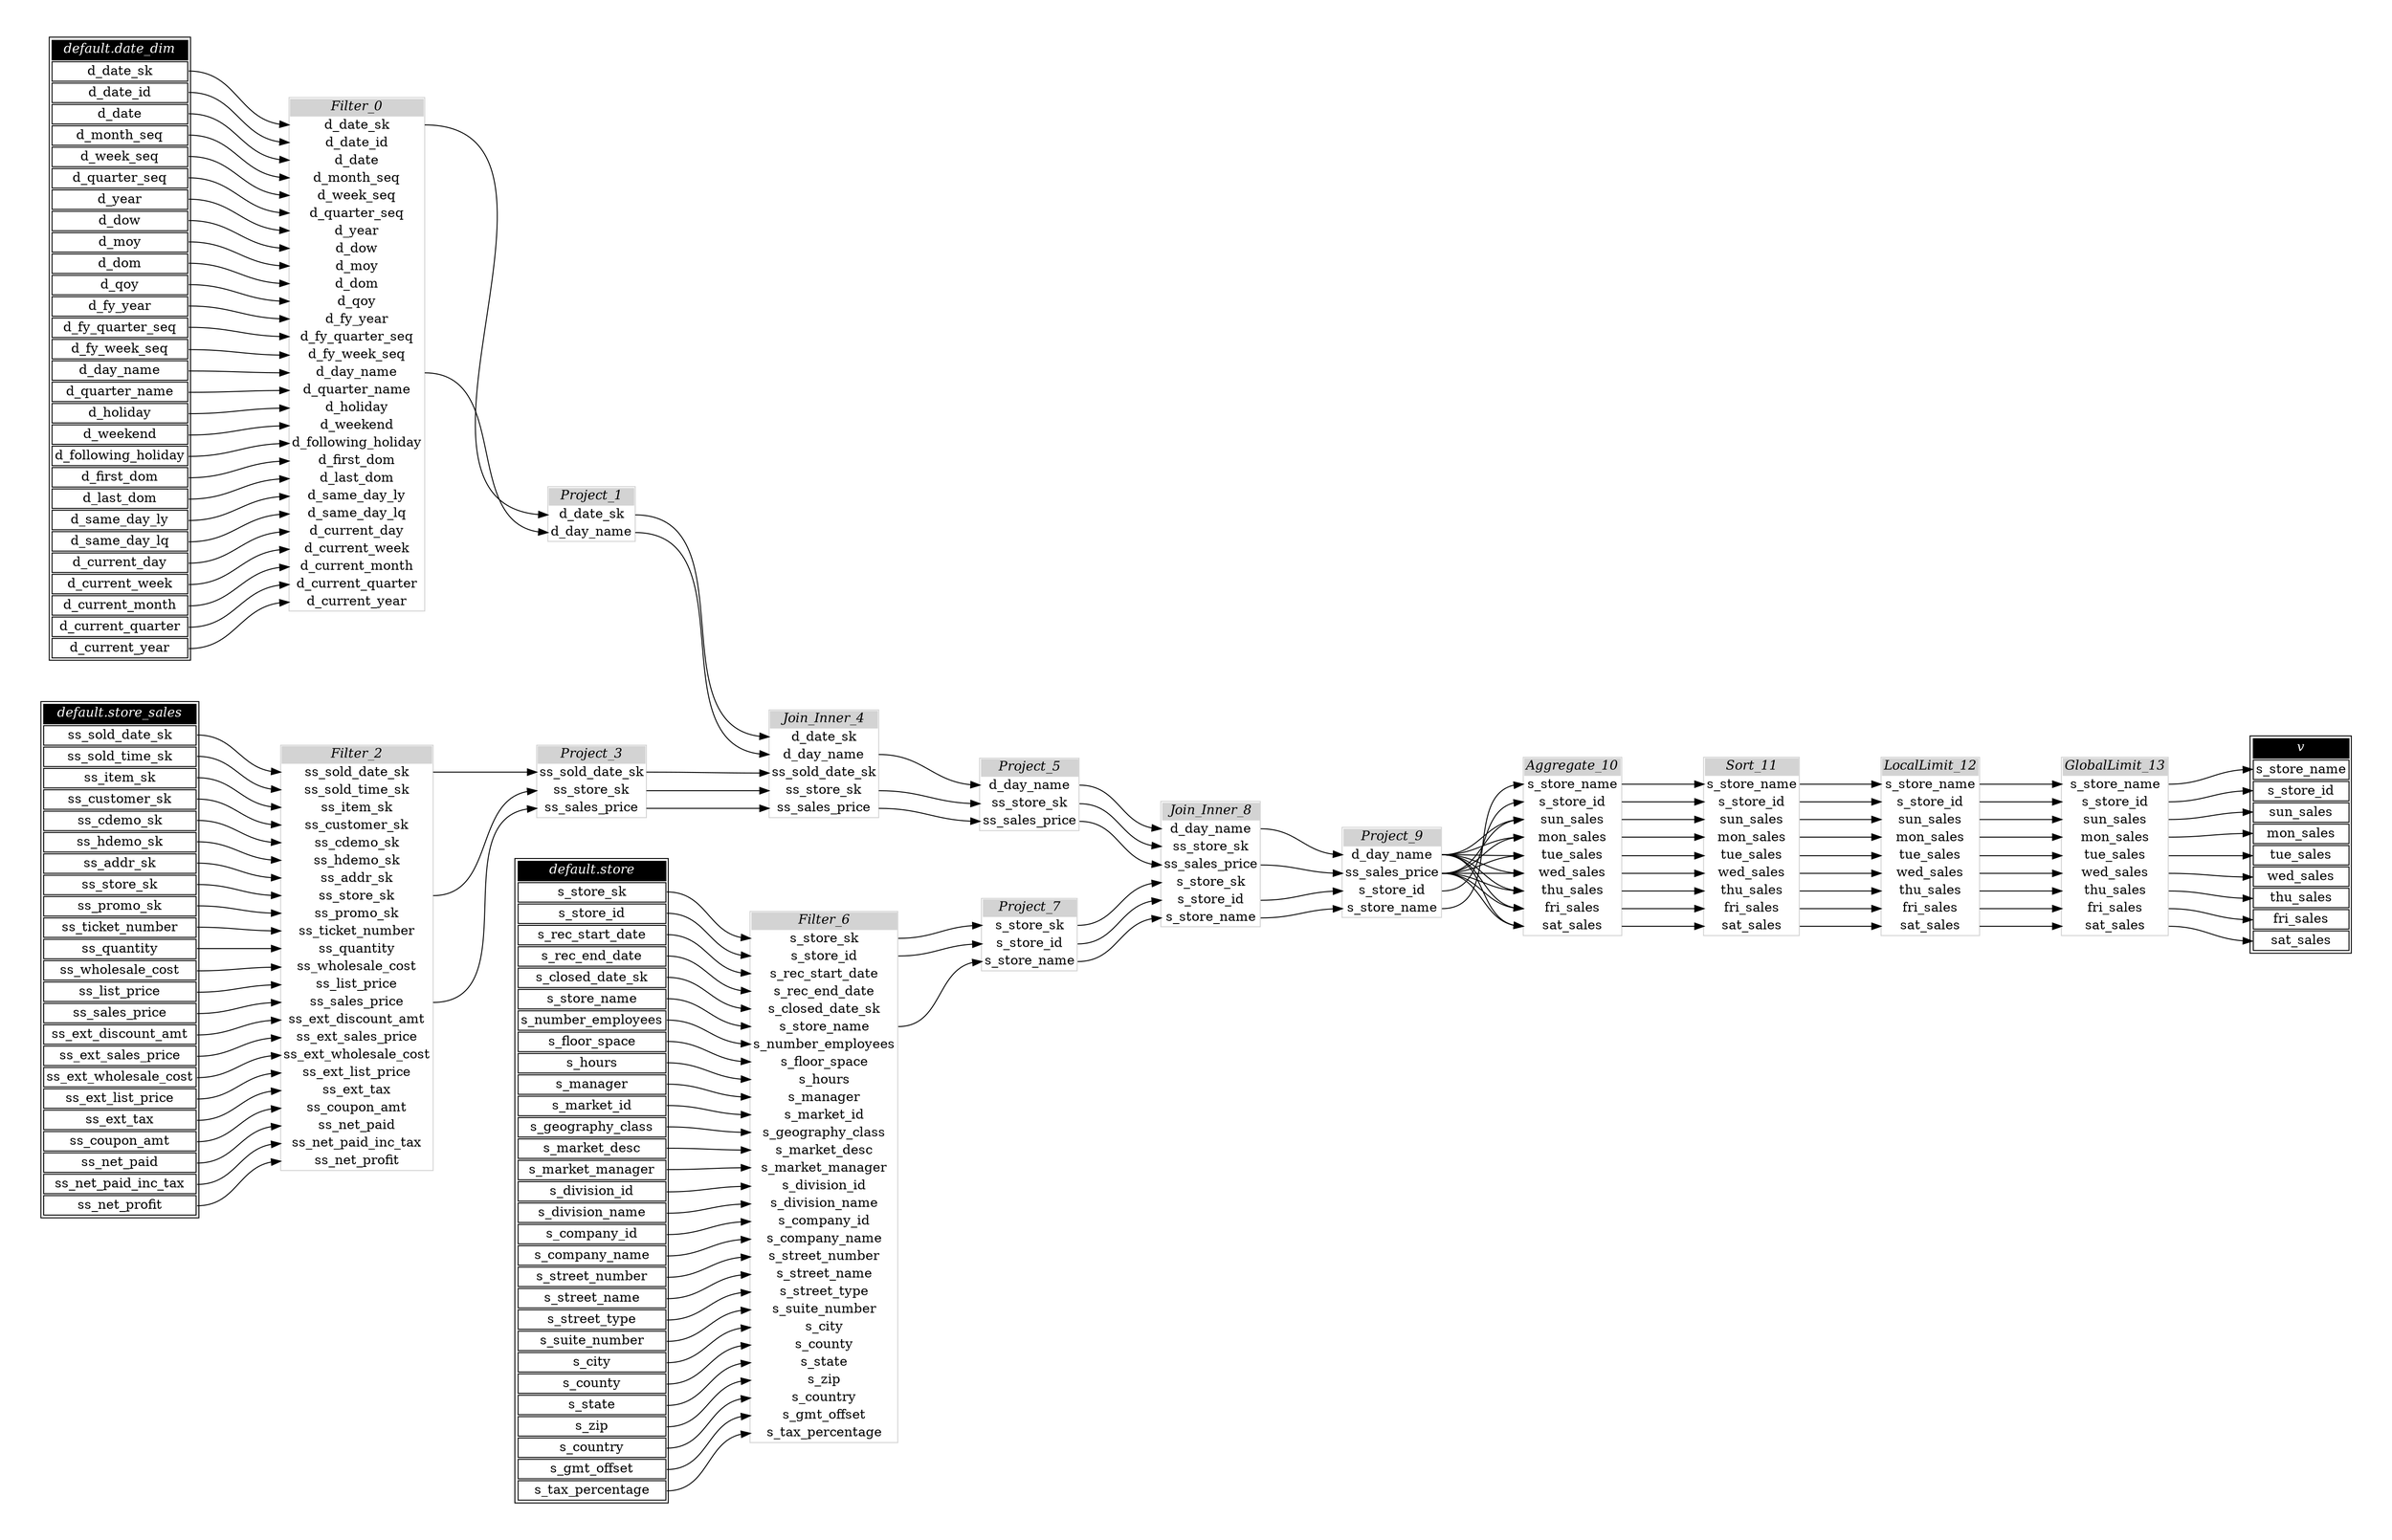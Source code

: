 // Automatically generated by TPCDSFlowTestSuite


digraph {
  graph [pad="0.5" nodesep="0.5" ranksep="1" fontname="Helvetica" rankdir=LR];
  node [shape=plaintext]

  
"Aggregate_10" [label=<
<table color="lightgray" border="1" cellborder="0" cellspacing="0">
  <tr><td bgcolor="lightgray" port="nodeName"><i>Aggregate_10</i></td></tr>
  <tr><td port="0">s_store_name</td></tr>
<tr><td port="1">s_store_id</td></tr>
<tr><td port="2">sun_sales</td></tr>
<tr><td port="3">mon_sales</td></tr>
<tr><td port="4">tue_sales</td></tr>
<tr><td port="5">wed_sales</td></tr>
<tr><td port="6">thu_sales</td></tr>
<tr><td port="7">fri_sales</td></tr>
<tr><td port="8">sat_sales</td></tr>
</table>>];
     

"Filter_0" [label=<
<table color="lightgray" border="1" cellborder="0" cellspacing="0">
  <tr><td bgcolor="lightgray" port="nodeName"><i>Filter_0</i></td></tr>
  <tr><td port="0">d_date_sk</td></tr>
<tr><td port="1">d_date_id</td></tr>
<tr><td port="2">d_date</td></tr>
<tr><td port="3">d_month_seq</td></tr>
<tr><td port="4">d_week_seq</td></tr>
<tr><td port="5">d_quarter_seq</td></tr>
<tr><td port="6">d_year</td></tr>
<tr><td port="7">d_dow</td></tr>
<tr><td port="8">d_moy</td></tr>
<tr><td port="9">d_dom</td></tr>
<tr><td port="10">d_qoy</td></tr>
<tr><td port="11">d_fy_year</td></tr>
<tr><td port="12">d_fy_quarter_seq</td></tr>
<tr><td port="13">d_fy_week_seq</td></tr>
<tr><td port="14">d_day_name</td></tr>
<tr><td port="15">d_quarter_name</td></tr>
<tr><td port="16">d_holiday</td></tr>
<tr><td port="17">d_weekend</td></tr>
<tr><td port="18">d_following_holiday</td></tr>
<tr><td port="19">d_first_dom</td></tr>
<tr><td port="20">d_last_dom</td></tr>
<tr><td port="21">d_same_day_ly</td></tr>
<tr><td port="22">d_same_day_lq</td></tr>
<tr><td port="23">d_current_day</td></tr>
<tr><td port="24">d_current_week</td></tr>
<tr><td port="25">d_current_month</td></tr>
<tr><td port="26">d_current_quarter</td></tr>
<tr><td port="27">d_current_year</td></tr>
</table>>];
     

"Filter_2" [label=<
<table color="lightgray" border="1" cellborder="0" cellspacing="0">
  <tr><td bgcolor="lightgray" port="nodeName"><i>Filter_2</i></td></tr>
  <tr><td port="0">ss_sold_date_sk</td></tr>
<tr><td port="1">ss_sold_time_sk</td></tr>
<tr><td port="2">ss_item_sk</td></tr>
<tr><td port="3">ss_customer_sk</td></tr>
<tr><td port="4">ss_cdemo_sk</td></tr>
<tr><td port="5">ss_hdemo_sk</td></tr>
<tr><td port="6">ss_addr_sk</td></tr>
<tr><td port="7">ss_store_sk</td></tr>
<tr><td port="8">ss_promo_sk</td></tr>
<tr><td port="9">ss_ticket_number</td></tr>
<tr><td port="10">ss_quantity</td></tr>
<tr><td port="11">ss_wholesale_cost</td></tr>
<tr><td port="12">ss_list_price</td></tr>
<tr><td port="13">ss_sales_price</td></tr>
<tr><td port="14">ss_ext_discount_amt</td></tr>
<tr><td port="15">ss_ext_sales_price</td></tr>
<tr><td port="16">ss_ext_wholesale_cost</td></tr>
<tr><td port="17">ss_ext_list_price</td></tr>
<tr><td port="18">ss_ext_tax</td></tr>
<tr><td port="19">ss_coupon_amt</td></tr>
<tr><td port="20">ss_net_paid</td></tr>
<tr><td port="21">ss_net_paid_inc_tax</td></tr>
<tr><td port="22">ss_net_profit</td></tr>
</table>>];
     

"Filter_6" [label=<
<table color="lightgray" border="1" cellborder="0" cellspacing="0">
  <tr><td bgcolor="lightgray" port="nodeName"><i>Filter_6</i></td></tr>
  <tr><td port="0">s_store_sk</td></tr>
<tr><td port="1">s_store_id</td></tr>
<tr><td port="2">s_rec_start_date</td></tr>
<tr><td port="3">s_rec_end_date</td></tr>
<tr><td port="4">s_closed_date_sk</td></tr>
<tr><td port="5">s_store_name</td></tr>
<tr><td port="6">s_number_employees</td></tr>
<tr><td port="7">s_floor_space</td></tr>
<tr><td port="8">s_hours</td></tr>
<tr><td port="9">s_manager</td></tr>
<tr><td port="10">s_market_id</td></tr>
<tr><td port="11">s_geography_class</td></tr>
<tr><td port="12">s_market_desc</td></tr>
<tr><td port="13">s_market_manager</td></tr>
<tr><td port="14">s_division_id</td></tr>
<tr><td port="15">s_division_name</td></tr>
<tr><td port="16">s_company_id</td></tr>
<tr><td port="17">s_company_name</td></tr>
<tr><td port="18">s_street_number</td></tr>
<tr><td port="19">s_street_name</td></tr>
<tr><td port="20">s_street_type</td></tr>
<tr><td port="21">s_suite_number</td></tr>
<tr><td port="22">s_city</td></tr>
<tr><td port="23">s_county</td></tr>
<tr><td port="24">s_state</td></tr>
<tr><td port="25">s_zip</td></tr>
<tr><td port="26">s_country</td></tr>
<tr><td port="27">s_gmt_offset</td></tr>
<tr><td port="28">s_tax_percentage</td></tr>
</table>>];
     

"GlobalLimit_13" [label=<
<table color="lightgray" border="1" cellborder="0" cellspacing="0">
  <tr><td bgcolor="lightgray" port="nodeName"><i>GlobalLimit_13</i></td></tr>
  <tr><td port="0">s_store_name</td></tr>
<tr><td port="1">s_store_id</td></tr>
<tr><td port="2">sun_sales</td></tr>
<tr><td port="3">mon_sales</td></tr>
<tr><td port="4">tue_sales</td></tr>
<tr><td port="5">wed_sales</td></tr>
<tr><td port="6">thu_sales</td></tr>
<tr><td port="7">fri_sales</td></tr>
<tr><td port="8">sat_sales</td></tr>
</table>>];
     

"Join_Inner_4" [label=<
<table color="lightgray" border="1" cellborder="0" cellspacing="0">
  <tr><td bgcolor="lightgray" port="nodeName"><i>Join_Inner_4</i></td></tr>
  <tr><td port="0">d_date_sk</td></tr>
<tr><td port="1">d_day_name</td></tr>
<tr><td port="2">ss_sold_date_sk</td></tr>
<tr><td port="3">ss_store_sk</td></tr>
<tr><td port="4">ss_sales_price</td></tr>
</table>>];
     

"Join_Inner_8" [label=<
<table color="lightgray" border="1" cellborder="0" cellspacing="0">
  <tr><td bgcolor="lightgray" port="nodeName"><i>Join_Inner_8</i></td></tr>
  <tr><td port="0">d_day_name</td></tr>
<tr><td port="1">ss_store_sk</td></tr>
<tr><td port="2">ss_sales_price</td></tr>
<tr><td port="3">s_store_sk</td></tr>
<tr><td port="4">s_store_id</td></tr>
<tr><td port="5">s_store_name</td></tr>
</table>>];
     

"LocalLimit_12" [label=<
<table color="lightgray" border="1" cellborder="0" cellspacing="0">
  <tr><td bgcolor="lightgray" port="nodeName"><i>LocalLimit_12</i></td></tr>
  <tr><td port="0">s_store_name</td></tr>
<tr><td port="1">s_store_id</td></tr>
<tr><td port="2">sun_sales</td></tr>
<tr><td port="3">mon_sales</td></tr>
<tr><td port="4">tue_sales</td></tr>
<tr><td port="5">wed_sales</td></tr>
<tr><td port="6">thu_sales</td></tr>
<tr><td port="7">fri_sales</td></tr>
<tr><td port="8">sat_sales</td></tr>
</table>>];
     

"Project_1" [label=<
<table color="lightgray" border="1" cellborder="0" cellspacing="0">
  <tr><td bgcolor="lightgray" port="nodeName"><i>Project_1</i></td></tr>
  <tr><td port="0">d_date_sk</td></tr>
<tr><td port="1">d_day_name</td></tr>
</table>>];
     

"Project_3" [label=<
<table color="lightgray" border="1" cellborder="0" cellspacing="0">
  <tr><td bgcolor="lightgray" port="nodeName"><i>Project_3</i></td></tr>
  <tr><td port="0">ss_sold_date_sk</td></tr>
<tr><td port="1">ss_store_sk</td></tr>
<tr><td port="2">ss_sales_price</td></tr>
</table>>];
     

"Project_5" [label=<
<table color="lightgray" border="1" cellborder="0" cellspacing="0">
  <tr><td bgcolor="lightgray" port="nodeName"><i>Project_5</i></td></tr>
  <tr><td port="0">d_day_name</td></tr>
<tr><td port="1">ss_store_sk</td></tr>
<tr><td port="2">ss_sales_price</td></tr>
</table>>];
     

"Project_7" [label=<
<table color="lightgray" border="1" cellborder="0" cellspacing="0">
  <tr><td bgcolor="lightgray" port="nodeName"><i>Project_7</i></td></tr>
  <tr><td port="0">s_store_sk</td></tr>
<tr><td port="1">s_store_id</td></tr>
<tr><td port="2">s_store_name</td></tr>
</table>>];
     

"Project_9" [label=<
<table color="lightgray" border="1" cellborder="0" cellspacing="0">
  <tr><td bgcolor="lightgray" port="nodeName"><i>Project_9</i></td></tr>
  <tr><td port="0">d_day_name</td></tr>
<tr><td port="1">ss_sales_price</td></tr>
<tr><td port="2">s_store_id</td></tr>
<tr><td port="3">s_store_name</td></tr>
</table>>];
     

"Sort_11" [label=<
<table color="lightgray" border="1" cellborder="0" cellspacing="0">
  <tr><td bgcolor="lightgray" port="nodeName"><i>Sort_11</i></td></tr>
  <tr><td port="0">s_store_name</td></tr>
<tr><td port="1">s_store_id</td></tr>
<tr><td port="2">sun_sales</td></tr>
<tr><td port="3">mon_sales</td></tr>
<tr><td port="4">tue_sales</td></tr>
<tr><td port="5">wed_sales</td></tr>
<tr><td port="6">thu_sales</td></tr>
<tr><td port="7">fri_sales</td></tr>
<tr><td port="8">sat_sales</td></tr>
</table>>];
     

"default.date_dim" [color="black" label=<
<table>
  <tr><td bgcolor="black" port="nodeName"><i><font color="white">default.date_dim</font></i></td></tr>
  <tr><td port="0">d_date_sk</td></tr>
<tr><td port="1">d_date_id</td></tr>
<tr><td port="2">d_date</td></tr>
<tr><td port="3">d_month_seq</td></tr>
<tr><td port="4">d_week_seq</td></tr>
<tr><td port="5">d_quarter_seq</td></tr>
<tr><td port="6">d_year</td></tr>
<tr><td port="7">d_dow</td></tr>
<tr><td port="8">d_moy</td></tr>
<tr><td port="9">d_dom</td></tr>
<tr><td port="10">d_qoy</td></tr>
<tr><td port="11">d_fy_year</td></tr>
<tr><td port="12">d_fy_quarter_seq</td></tr>
<tr><td port="13">d_fy_week_seq</td></tr>
<tr><td port="14">d_day_name</td></tr>
<tr><td port="15">d_quarter_name</td></tr>
<tr><td port="16">d_holiday</td></tr>
<tr><td port="17">d_weekend</td></tr>
<tr><td port="18">d_following_holiday</td></tr>
<tr><td port="19">d_first_dom</td></tr>
<tr><td port="20">d_last_dom</td></tr>
<tr><td port="21">d_same_day_ly</td></tr>
<tr><td port="22">d_same_day_lq</td></tr>
<tr><td port="23">d_current_day</td></tr>
<tr><td port="24">d_current_week</td></tr>
<tr><td port="25">d_current_month</td></tr>
<tr><td port="26">d_current_quarter</td></tr>
<tr><td port="27">d_current_year</td></tr>
</table>>];
     

"default.store" [color="black" label=<
<table>
  <tr><td bgcolor="black" port="nodeName"><i><font color="white">default.store</font></i></td></tr>
  <tr><td port="0">s_store_sk</td></tr>
<tr><td port="1">s_store_id</td></tr>
<tr><td port="2">s_rec_start_date</td></tr>
<tr><td port="3">s_rec_end_date</td></tr>
<tr><td port="4">s_closed_date_sk</td></tr>
<tr><td port="5">s_store_name</td></tr>
<tr><td port="6">s_number_employees</td></tr>
<tr><td port="7">s_floor_space</td></tr>
<tr><td port="8">s_hours</td></tr>
<tr><td port="9">s_manager</td></tr>
<tr><td port="10">s_market_id</td></tr>
<tr><td port="11">s_geography_class</td></tr>
<tr><td port="12">s_market_desc</td></tr>
<tr><td port="13">s_market_manager</td></tr>
<tr><td port="14">s_division_id</td></tr>
<tr><td port="15">s_division_name</td></tr>
<tr><td port="16">s_company_id</td></tr>
<tr><td port="17">s_company_name</td></tr>
<tr><td port="18">s_street_number</td></tr>
<tr><td port="19">s_street_name</td></tr>
<tr><td port="20">s_street_type</td></tr>
<tr><td port="21">s_suite_number</td></tr>
<tr><td port="22">s_city</td></tr>
<tr><td port="23">s_county</td></tr>
<tr><td port="24">s_state</td></tr>
<tr><td port="25">s_zip</td></tr>
<tr><td port="26">s_country</td></tr>
<tr><td port="27">s_gmt_offset</td></tr>
<tr><td port="28">s_tax_percentage</td></tr>
</table>>];
     

"default.store_sales" [color="black" label=<
<table>
  <tr><td bgcolor="black" port="nodeName"><i><font color="white">default.store_sales</font></i></td></tr>
  <tr><td port="0">ss_sold_date_sk</td></tr>
<tr><td port="1">ss_sold_time_sk</td></tr>
<tr><td port="2">ss_item_sk</td></tr>
<tr><td port="3">ss_customer_sk</td></tr>
<tr><td port="4">ss_cdemo_sk</td></tr>
<tr><td port="5">ss_hdemo_sk</td></tr>
<tr><td port="6">ss_addr_sk</td></tr>
<tr><td port="7">ss_store_sk</td></tr>
<tr><td port="8">ss_promo_sk</td></tr>
<tr><td port="9">ss_ticket_number</td></tr>
<tr><td port="10">ss_quantity</td></tr>
<tr><td port="11">ss_wholesale_cost</td></tr>
<tr><td port="12">ss_list_price</td></tr>
<tr><td port="13">ss_sales_price</td></tr>
<tr><td port="14">ss_ext_discount_amt</td></tr>
<tr><td port="15">ss_ext_sales_price</td></tr>
<tr><td port="16">ss_ext_wholesale_cost</td></tr>
<tr><td port="17">ss_ext_list_price</td></tr>
<tr><td port="18">ss_ext_tax</td></tr>
<tr><td port="19">ss_coupon_amt</td></tr>
<tr><td port="20">ss_net_paid</td></tr>
<tr><td port="21">ss_net_paid_inc_tax</td></tr>
<tr><td port="22">ss_net_profit</td></tr>
</table>>];
     

"v" [color="black" label=<
<table>
  <tr><td bgcolor="black" port="nodeName"><i><font color="white">v</font></i></td></tr>
  <tr><td port="0">s_store_name</td></tr>
<tr><td port="1">s_store_id</td></tr>
<tr><td port="2">sun_sales</td></tr>
<tr><td port="3">mon_sales</td></tr>
<tr><td port="4">tue_sales</td></tr>
<tr><td port="5">wed_sales</td></tr>
<tr><td port="6">thu_sales</td></tr>
<tr><td port="7">fri_sales</td></tr>
<tr><td port="8">sat_sales</td></tr>
</table>>];
     
  "Aggregate_10":0 -> "Sort_11":0;
"Aggregate_10":1 -> "Sort_11":1;
"Aggregate_10":2 -> "Sort_11":2;
"Aggregate_10":3 -> "Sort_11":3;
"Aggregate_10":4 -> "Sort_11":4;
"Aggregate_10":5 -> "Sort_11":5;
"Aggregate_10":6 -> "Sort_11":6;
"Aggregate_10":7 -> "Sort_11":7;
"Aggregate_10":8 -> "Sort_11":8;
"Filter_0":0 -> "Project_1":0;
"Filter_0":14 -> "Project_1":1;
"Filter_2":0 -> "Project_3":0;
"Filter_2":13 -> "Project_3":2;
"Filter_2":7 -> "Project_3":1;
"Filter_6":0 -> "Project_7":0;
"Filter_6":1 -> "Project_7":1;
"Filter_6":5 -> "Project_7":2;
"GlobalLimit_13":0 -> "v":0;
"GlobalLimit_13":1 -> "v":1;
"GlobalLimit_13":2 -> "v":2;
"GlobalLimit_13":3 -> "v":3;
"GlobalLimit_13":4 -> "v":4;
"GlobalLimit_13":5 -> "v":5;
"GlobalLimit_13":6 -> "v":6;
"GlobalLimit_13":7 -> "v":7;
"GlobalLimit_13":8 -> "v":8;
"Join_Inner_4":1 -> "Project_5":0;
"Join_Inner_4":3 -> "Project_5":1;
"Join_Inner_4":4 -> "Project_5":2;
"Join_Inner_8":0 -> "Project_9":0;
"Join_Inner_8":2 -> "Project_9":1;
"Join_Inner_8":4 -> "Project_9":2;
"Join_Inner_8":5 -> "Project_9":3;
"LocalLimit_12":0 -> "GlobalLimit_13":0;
"LocalLimit_12":1 -> "GlobalLimit_13":1;
"LocalLimit_12":2 -> "GlobalLimit_13":2;
"LocalLimit_12":3 -> "GlobalLimit_13":3;
"LocalLimit_12":4 -> "GlobalLimit_13":4;
"LocalLimit_12":5 -> "GlobalLimit_13":5;
"LocalLimit_12":6 -> "GlobalLimit_13":6;
"LocalLimit_12":7 -> "GlobalLimit_13":7;
"LocalLimit_12":8 -> "GlobalLimit_13":8;
"Project_1":0 -> "Join_Inner_4":0;
"Project_1":1 -> "Join_Inner_4":1;
"Project_3":0 -> "Join_Inner_4":2;
"Project_3":1 -> "Join_Inner_4":3;
"Project_3":2 -> "Join_Inner_4":4;
"Project_5":0 -> "Join_Inner_8":0;
"Project_5":1 -> "Join_Inner_8":1;
"Project_5":2 -> "Join_Inner_8":2;
"Project_7":0 -> "Join_Inner_8":3;
"Project_7":1 -> "Join_Inner_8":4;
"Project_7":2 -> "Join_Inner_8":5;
"Project_9":0 -> "Aggregate_10":2;
"Project_9":0 -> "Aggregate_10":3;
"Project_9":0 -> "Aggregate_10":4;
"Project_9":0 -> "Aggregate_10":5;
"Project_9":0 -> "Aggregate_10":6;
"Project_9":0 -> "Aggregate_10":7;
"Project_9":0 -> "Aggregate_10":8;
"Project_9":1 -> "Aggregate_10":2;
"Project_9":1 -> "Aggregate_10":3;
"Project_9":1 -> "Aggregate_10":4;
"Project_9":1 -> "Aggregate_10":5;
"Project_9":1 -> "Aggregate_10":6;
"Project_9":1 -> "Aggregate_10":7;
"Project_9":1 -> "Aggregate_10":8;
"Project_9":2 -> "Aggregate_10":1;
"Project_9":3 -> "Aggregate_10":0;
"Sort_11":0 -> "LocalLimit_12":0;
"Sort_11":1 -> "LocalLimit_12":1;
"Sort_11":2 -> "LocalLimit_12":2;
"Sort_11":3 -> "LocalLimit_12":3;
"Sort_11":4 -> "LocalLimit_12":4;
"Sort_11":5 -> "LocalLimit_12":5;
"Sort_11":6 -> "LocalLimit_12":6;
"Sort_11":7 -> "LocalLimit_12":7;
"Sort_11":8 -> "LocalLimit_12":8;
"default.date_dim":0 -> "Filter_0":0;
"default.date_dim":1 -> "Filter_0":1;
"default.date_dim":10 -> "Filter_0":10;
"default.date_dim":11 -> "Filter_0":11;
"default.date_dim":12 -> "Filter_0":12;
"default.date_dim":13 -> "Filter_0":13;
"default.date_dim":14 -> "Filter_0":14;
"default.date_dim":15 -> "Filter_0":15;
"default.date_dim":16 -> "Filter_0":16;
"default.date_dim":17 -> "Filter_0":17;
"default.date_dim":18 -> "Filter_0":18;
"default.date_dim":19 -> "Filter_0":19;
"default.date_dim":2 -> "Filter_0":2;
"default.date_dim":20 -> "Filter_0":20;
"default.date_dim":21 -> "Filter_0":21;
"default.date_dim":22 -> "Filter_0":22;
"default.date_dim":23 -> "Filter_0":23;
"default.date_dim":24 -> "Filter_0":24;
"default.date_dim":25 -> "Filter_0":25;
"default.date_dim":26 -> "Filter_0":26;
"default.date_dim":27 -> "Filter_0":27;
"default.date_dim":3 -> "Filter_0":3;
"default.date_dim":4 -> "Filter_0":4;
"default.date_dim":5 -> "Filter_0":5;
"default.date_dim":6 -> "Filter_0":6;
"default.date_dim":7 -> "Filter_0":7;
"default.date_dim":8 -> "Filter_0":8;
"default.date_dim":9 -> "Filter_0":9;
"default.store":0 -> "Filter_6":0;
"default.store":1 -> "Filter_6":1;
"default.store":10 -> "Filter_6":10;
"default.store":11 -> "Filter_6":11;
"default.store":12 -> "Filter_6":12;
"default.store":13 -> "Filter_6":13;
"default.store":14 -> "Filter_6":14;
"default.store":15 -> "Filter_6":15;
"default.store":16 -> "Filter_6":16;
"default.store":17 -> "Filter_6":17;
"default.store":18 -> "Filter_6":18;
"default.store":19 -> "Filter_6":19;
"default.store":2 -> "Filter_6":2;
"default.store":20 -> "Filter_6":20;
"default.store":21 -> "Filter_6":21;
"default.store":22 -> "Filter_6":22;
"default.store":23 -> "Filter_6":23;
"default.store":24 -> "Filter_6":24;
"default.store":25 -> "Filter_6":25;
"default.store":26 -> "Filter_6":26;
"default.store":27 -> "Filter_6":27;
"default.store":28 -> "Filter_6":28;
"default.store":3 -> "Filter_6":3;
"default.store":4 -> "Filter_6":4;
"default.store":5 -> "Filter_6":5;
"default.store":6 -> "Filter_6":6;
"default.store":7 -> "Filter_6":7;
"default.store":8 -> "Filter_6":8;
"default.store":9 -> "Filter_6":9;
"default.store_sales":0 -> "Filter_2":0;
"default.store_sales":1 -> "Filter_2":1;
"default.store_sales":10 -> "Filter_2":10;
"default.store_sales":11 -> "Filter_2":11;
"default.store_sales":12 -> "Filter_2":12;
"default.store_sales":13 -> "Filter_2":13;
"default.store_sales":14 -> "Filter_2":14;
"default.store_sales":15 -> "Filter_2":15;
"default.store_sales":16 -> "Filter_2":16;
"default.store_sales":17 -> "Filter_2":17;
"default.store_sales":18 -> "Filter_2":18;
"default.store_sales":19 -> "Filter_2":19;
"default.store_sales":2 -> "Filter_2":2;
"default.store_sales":20 -> "Filter_2":20;
"default.store_sales":21 -> "Filter_2":21;
"default.store_sales":22 -> "Filter_2":22;
"default.store_sales":3 -> "Filter_2":3;
"default.store_sales":4 -> "Filter_2":4;
"default.store_sales":5 -> "Filter_2":5;
"default.store_sales":6 -> "Filter_2":6;
"default.store_sales":7 -> "Filter_2":7;
"default.store_sales":8 -> "Filter_2":8;
"default.store_sales":9 -> "Filter_2":9;
}
       